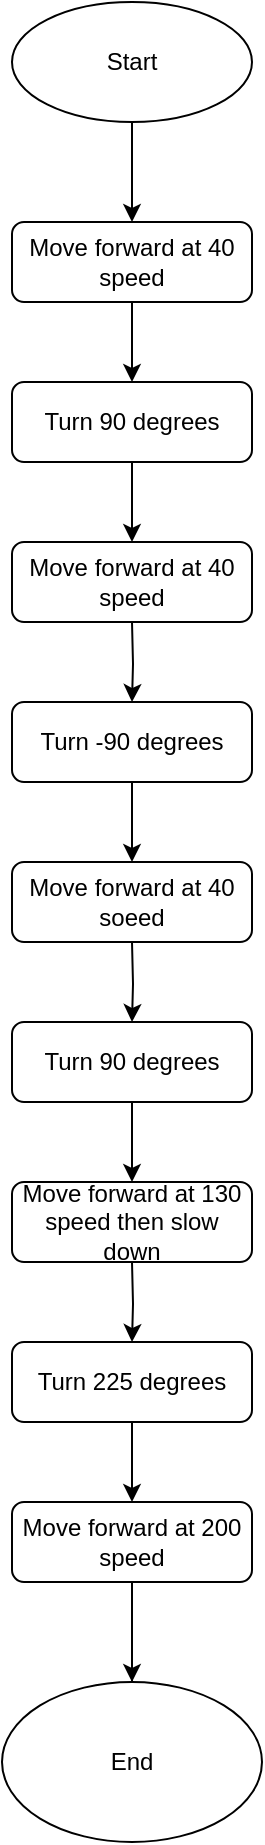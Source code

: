 <mxfile version="22.1.5" type="google">
  <diagram id="C5RBs43oDa-KdzZeNtuy" name="Page-1">
    <mxGraphModel grid="1" page="1" gridSize="10" guides="1" tooltips="1" connect="1" arrows="1" fold="1" pageScale="1" pageWidth="827" pageHeight="1169" math="0" shadow="0">
      <root>
        <mxCell id="WIyWlLk6GJQsqaUBKTNV-0" />
        <mxCell id="WIyWlLk6GJQsqaUBKTNV-1" parent="WIyWlLk6GJQsqaUBKTNV-0" />
        <mxCell id="hYofDlgnTnXuhp9tO45j-22" value="" style="edgeStyle=orthogonalEdgeStyle;rounded=0;orthogonalLoop=1;jettySize=auto;html=1;" edge="1" parent="WIyWlLk6GJQsqaUBKTNV-1" source="WIyWlLk6GJQsqaUBKTNV-3" target="hYofDlgnTnXuhp9tO45j-4">
          <mxGeometry relative="1" as="geometry" />
        </mxCell>
        <mxCell id="WIyWlLk6GJQsqaUBKTNV-3" value="Move forward at 40 speed&lt;span id=&quot;docs-internal-guid-fa45b856-7fff-fb46-79e6-324b232b3a65&quot;&gt;&lt;/span&gt;" style="rounded=1;whiteSpace=wrap;html=1;fontSize=12;glass=0;strokeWidth=1;shadow=0;" vertex="1" parent="WIyWlLk6GJQsqaUBKTNV-1">
          <mxGeometry x="150" y="-410" width="120" height="40" as="geometry" />
        </mxCell>
        <mxCell id="hYofDlgnTnXuhp9tO45j-21" value="" style="edgeStyle=orthogonalEdgeStyle;rounded=0;orthogonalLoop=1;jettySize=auto;html=1;" edge="1" parent="WIyWlLk6GJQsqaUBKTNV-1" source="hYofDlgnTnXuhp9tO45j-0" target="WIyWlLk6GJQsqaUBKTNV-3">
          <mxGeometry relative="1" as="geometry" />
        </mxCell>
        <mxCell id="hYofDlgnTnXuhp9tO45j-0" value="Start" style="ellipse;whiteSpace=wrap;html=1;direction=west;" vertex="1" parent="WIyWlLk6GJQsqaUBKTNV-1">
          <mxGeometry x="150" y="-520" width="120" height="60" as="geometry" />
        </mxCell>
        <mxCell id="hYofDlgnTnXuhp9tO45j-9" value="" style="edgeStyle=orthogonalEdgeStyle;rounded=0;orthogonalLoop=1;jettySize=auto;html=1;" edge="1" parent="WIyWlLk6GJQsqaUBKTNV-1" source="hYofDlgnTnXuhp9tO45j-4" target="hYofDlgnTnXuhp9tO45j-5">
          <mxGeometry relative="1" as="geometry" />
        </mxCell>
        <mxCell id="hYofDlgnTnXuhp9tO45j-4" value="Turn 90 degrees&lt;span id=&quot;docs-internal-guid-fa45b856-7fff-fb46-79e6-324b232b3a65&quot;&gt;&lt;/span&gt;&lt;span id=&quot;docs-internal-guid-fa45b856-7fff-fb46-79e6-324b232b3a65&quot;&gt;&lt;/span&gt;" style="rounded=1;whiteSpace=wrap;html=1;fontSize=12;glass=0;strokeWidth=1;shadow=0;" vertex="1" parent="WIyWlLk6GJQsqaUBKTNV-1">
          <mxGeometry x="150" y="-330" width="120" height="40" as="geometry" />
        </mxCell>
        <mxCell id="hYofDlgnTnXuhp9tO45j-5" value="Move forward at 40 speed&lt;span id=&quot;docs-internal-guid-fa45b856-7fff-fb46-79e6-324b232b3a65&quot;&gt;&lt;/span&gt;&lt;span id=&quot;docs-internal-guid-fa45b856-7fff-fb46-79e6-324b232b3a65&quot;&gt;&lt;/span&gt;" style="rounded=1;whiteSpace=wrap;html=1;fontSize=12;glass=0;strokeWidth=1;shadow=0;" vertex="1" parent="WIyWlLk6GJQsqaUBKTNV-1">
          <mxGeometry x="150" y="-250" width="120" height="40" as="geometry" />
        </mxCell>
        <mxCell id="yvHlsB7ja48fy0tGTS86-6" value="" style="edgeStyle=orthogonalEdgeStyle;rounded=0;orthogonalLoop=1;jettySize=auto;html=1;" edge="1" parent="WIyWlLk6GJQsqaUBKTNV-1" target="yvHlsB7ja48fy0tGTS86-8">
          <mxGeometry relative="1" as="geometry">
            <mxPoint x="210" y="-210" as="sourcePoint" />
          </mxGeometry>
        </mxCell>
        <mxCell id="yvHlsB7ja48fy0tGTS86-7" value="" style="edgeStyle=orthogonalEdgeStyle;rounded=0;orthogonalLoop=1;jettySize=auto;html=1;" edge="1" parent="WIyWlLk6GJQsqaUBKTNV-1" source="yvHlsB7ja48fy0tGTS86-8" target="yvHlsB7ja48fy0tGTS86-9">
          <mxGeometry relative="1" as="geometry" />
        </mxCell>
        <mxCell id="yvHlsB7ja48fy0tGTS86-8" value="Turn -90 degrees&lt;span id=&quot;docs-internal-guid-fa45b856-7fff-fb46-79e6-324b232b3a65&quot;&gt;&lt;/span&gt;&lt;span id=&quot;docs-internal-guid-fa45b856-7fff-fb46-79e6-324b232b3a65&quot;&gt;&lt;/span&gt;" style="rounded=1;whiteSpace=wrap;html=1;fontSize=12;glass=0;strokeWidth=1;shadow=0;" vertex="1" parent="WIyWlLk6GJQsqaUBKTNV-1">
          <mxGeometry x="150" y="-170" width="120" height="40" as="geometry" />
        </mxCell>
        <mxCell id="yvHlsB7ja48fy0tGTS86-9" value="Move forward at 40 soeed&lt;span id=&quot;docs-internal-guid-fa45b856-7fff-fb46-79e6-324b232b3a65&quot;&gt;&lt;/span&gt;&lt;span id=&quot;docs-internal-guid-fa45b856-7fff-fb46-79e6-324b232b3a65&quot;&gt;&lt;/span&gt;" style="rounded=1;whiteSpace=wrap;html=1;fontSize=12;glass=0;strokeWidth=1;shadow=0;" vertex="1" parent="WIyWlLk6GJQsqaUBKTNV-1">
          <mxGeometry x="150" y="-90" width="120" height="40" as="geometry" />
        </mxCell>
        <mxCell id="yvHlsB7ja48fy0tGTS86-10" value="" style="edgeStyle=orthogonalEdgeStyle;rounded=0;orthogonalLoop=1;jettySize=auto;html=1;" edge="1" parent="WIyWlLk6GJQsqaUBKTNV-1" target="yvHlsB7ja48fy0tGTS86-12">
          <mxGeometry relative="1" as="geometry">
            <mxPoint x="210" y="-50" as="sourcePoint" />
          </mxGeometry>
        </mxCell>
        <mxCell id="yvHlsB7ja48fy0tGTS86-11" value="" style="edgeStyle=orthogonalEdgeStyle;rounded=0;orthogonalLoop=1;jettySize=auto;html=1;" edge="1" parent="WIyWlLk6GJQsqaUBKTNV-1" source="yvHlsB7ja48fy0tGTS86-12" target="yvHlsB7ja48fy0tGTS86-13">
          <mxGeometry relative="1" as="geometry" />
        </mxCell>
        <mxCell id="yvHlsB7ja48fy0tGTS86-12" value="Turn 90 degrees&lt;span id=&quot;docs-internal-guid-fa45b856-7fff-fb46-79e6-324b232b3a65&quot;&gt;&lt;/span&gt;&lt;span id=&quot;docs-internal-guid-fa45b856-7fff-fb46-79e6-324b232b3a65&quot;&gt;&lt;/span&gt;" style="rounded=1;whiteSpace=wrap;html=1;fontSize=12;glass=0;strokeWidth=1;shadow=0;" vertex="1" parent="WIyWlLk6GJQsqaUBKTNV-1">
          <mxGeometry x="150" y="-10" width="120" height="40" as="geometry" />
        </mxCell>
        <mxCell id="yvHlsB7ja48fy0tGTS86-13" value="Move forward at 130 speed then slow down&lt;span id=&quot;docs-internal-guid-fa45b856-7fff-fb46-79e6-324b232b3a65&quot;&gt;&lt;/span&gt;&lt;span id=&quot;docs-internal-guid-fa45b856-7fff-fb46-79e6-324b232b3a65&quot;&gt;&lt;/span&gt;" style="rounded=1;whiteSpace=wrap;html=1;fontSize=12;glass=0;strokeWidth=1;shadow=0;" vertex="1" parent="WIyWlLk6GJQsqaUBKTNV-1">
          <mxGeometry x="150" y="70" width="120" height="40" as="geometry" />
        </mxCell>
        <mxCell id="yvHlsB7ja48fy0tGTS86-14" value="" style="edgeStyle=orthogonalEdgeStyle;rounded=0;orthogonalLoop=1;jettySize=auto;html=1;" edge="1" parent="WIyWlLk6GJQsqaUBKTNV-1" target="yvHlsB7ja48fy0tGTS86-16">
          <mxGeometry relative="1" as="geometry">
            <mxPoint x="210" y="110" as="sourcePoint" />
          </mxGeometry>
        </mxCell>
        <mxCell id="yvHlsB7ja48fy0tGTS86-15" value="" style="edgeStyle=orthogonalEdgeStyle;rounded=0;orthogonalLoop=1;jettySize=auto;html=1;" edge="1" parent="WIyWlLk6GJQsqaUBKTNV-1" source="yvHlsB7ja48fy0tGTS86-16" target="yvHlsB7ja48fy0tGTS86-17">
          <mxGeometry relative="1" as="geometry" />
        </mxCell>
        <mxCell id="yvHlsB7ja48fy0tGTS86-16" value="Turn 225 degrees&lt;span id=&quot;docs-internal-guid-fa45b856-7fff-fb46-79e6-324b232b3a65&quot;&gt;&lt;/span&gt;&lt;span id=&quot;docs-internal-guid-fa45b856-7fff-fb46-79e6-324b232b3a65&quot;&gt;&lt;/span&gt;" style="rounded=1;whiteSpace=wrap;html=1;fontSize=12;glass=0;strokeWidth=1;shadow=0;" vertex="1" parent="WIyWlLk6GJQsqaUBKTNV-1">
          <mxGeometry x="150" y="150" width="120" height="40" as="geometry" />
        </mxCell>
        <mxCell id="yvHlsB7ja48fy0tGTS86-21" value="" style="edgeStyle=orthogonalEdgeStyle;rounded=0;orthogonalLoop=1;jettySize=auto;html=1;" edge="1" parent="WIyWlLk6GJQsqaUBKTNV-1" source="yvHlsB7ja48fy0tGTS86-17" target="yvHlsB7ja48fy0tGTS86-20">
          <mxGeometry relative="1" as="geometry" />
        </mxCell>
        <mxCell id="yvHlsB7ja48fy0tGTS86-19" value="" style="edgeStyle=orthogonalEdgeStyle;rounded=0;orthogonalLoop=1;jettySize=auto;html=1;" edge="1" parent="WIyWlLk6GJQsqaUBKTNV-1" source="yvHlsB7ja48fy0tGTS86-17">
          <mxGeometry relative="1" as="geometry">
            <mxPoint x="210" y="340" as="targetPoint" />
          </mxGeometry>
        </mxCell>
        <mxCell id="yvHlsB7ja48fy0tGTS86-17" value="Move forward at 200 speed&lt;span id=&quot;docs-internal-guid-fa45b856-7fff-fb46-79e6-324b232b3a65&quot;&gt;&lt;/span&gt;&lt;span id=&quot;docs-internal-guid-fa45b856-7fff-fb46-79e6-324b232b3a65&quot;&gt;&lt;/span&gt;" style="rounded=1;whiteSpace=wrap;html=1;fontSize=12;glass=0;strokeWidth=1;shadow=0;" vertex="1" parent="WIyWlLk6GJQsqaUBKTNV-1">
          <mxGeometry x="150" y="230" width="120" height="40" as="geometry" />
        </mxCell>
        <mxCell id="yvHlsB7ja48fy0tGTS86-20" value="End" style="ellipse;whiteSpace=wrap;html=1;rounded=1;glass=0;strokeWidth=1;shadow=0;" vertex="1" parent="WIyWlLk6GJQsqaUBKTNV-1">
          <mxGeometry x="145" y="320" width="130" height="80" as="geometry" />
        </mxCell>
      </root>
    </mxGraphModel>
  </diagram>
</mxfile>

